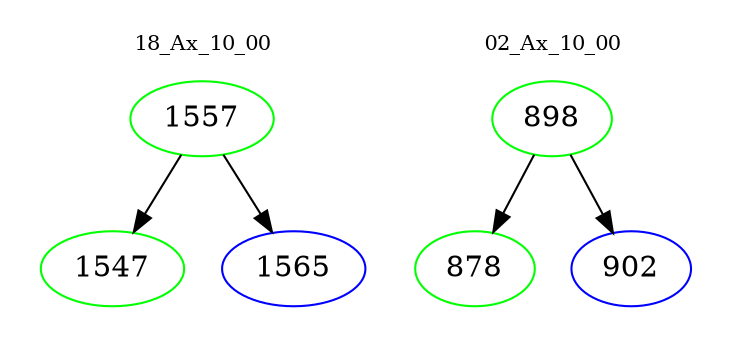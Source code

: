 digraph{
subgraph cluster_0 {
color = white
label = "18_Ax_10_00";
fontsize=10;
T0_1557 [label="1557", color="green"]
T0_1557 -> T0_1547 [color="black"]
T0_1547 [label="1547", color="green"]
T0_1557 -> T0_1565 [color="black"]
T0_1565 [label="1565", color="blue"]
}
subgraph cluster_1 {
color = white
label = "02_Ax_10_00";
fontsize=10;
T1_898 [label="898", color="green"]
T1_898 -> T1_878 [color="black"]
T1_878 [label="878", color="green"]
T1_898 -> T1_902 [color="black"]
T1_902 [label="902", color="blue"]
}
}
